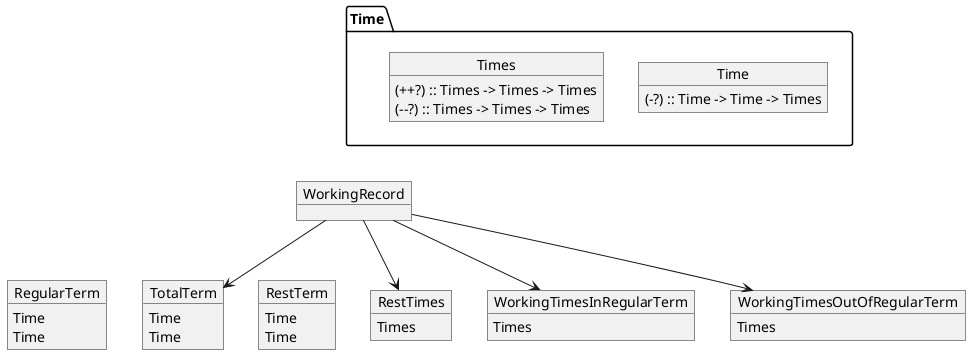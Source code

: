 @startuml

package Time {
  object Time {
    (-?) :: Time -> Time -> Times
  }
  object Times {
    (++?) :: Times -> Times -> Times
    (--?) :: Times -> Times -> Times
  }
}
object RegularTerm {
  Time
  Time
}

object TotalTerm {
  Time
  Time
}

object RestTerm {
  Time
  Time
}

object RestTimes {
  Times
}

object WorkingTimesInRegularTerm {
  Times
}

object WorkingTimesOutOfRegularTerm {
  Times
}

object WorkingRecord {
}

WorkingRecord --> TotalTerm
WorkingRecord -[hidden]-> RegularTerm
WorkingRecord -[hidden]-> RestTerm
WorkingRecord --> RestTimes
WorkingRecord --> WorkingTimesInRegularTerm
WorkingRecord --> WorkingTimesOutOfRegularTerm

Time -[hidden]down-> WorkingRecord

@enduml